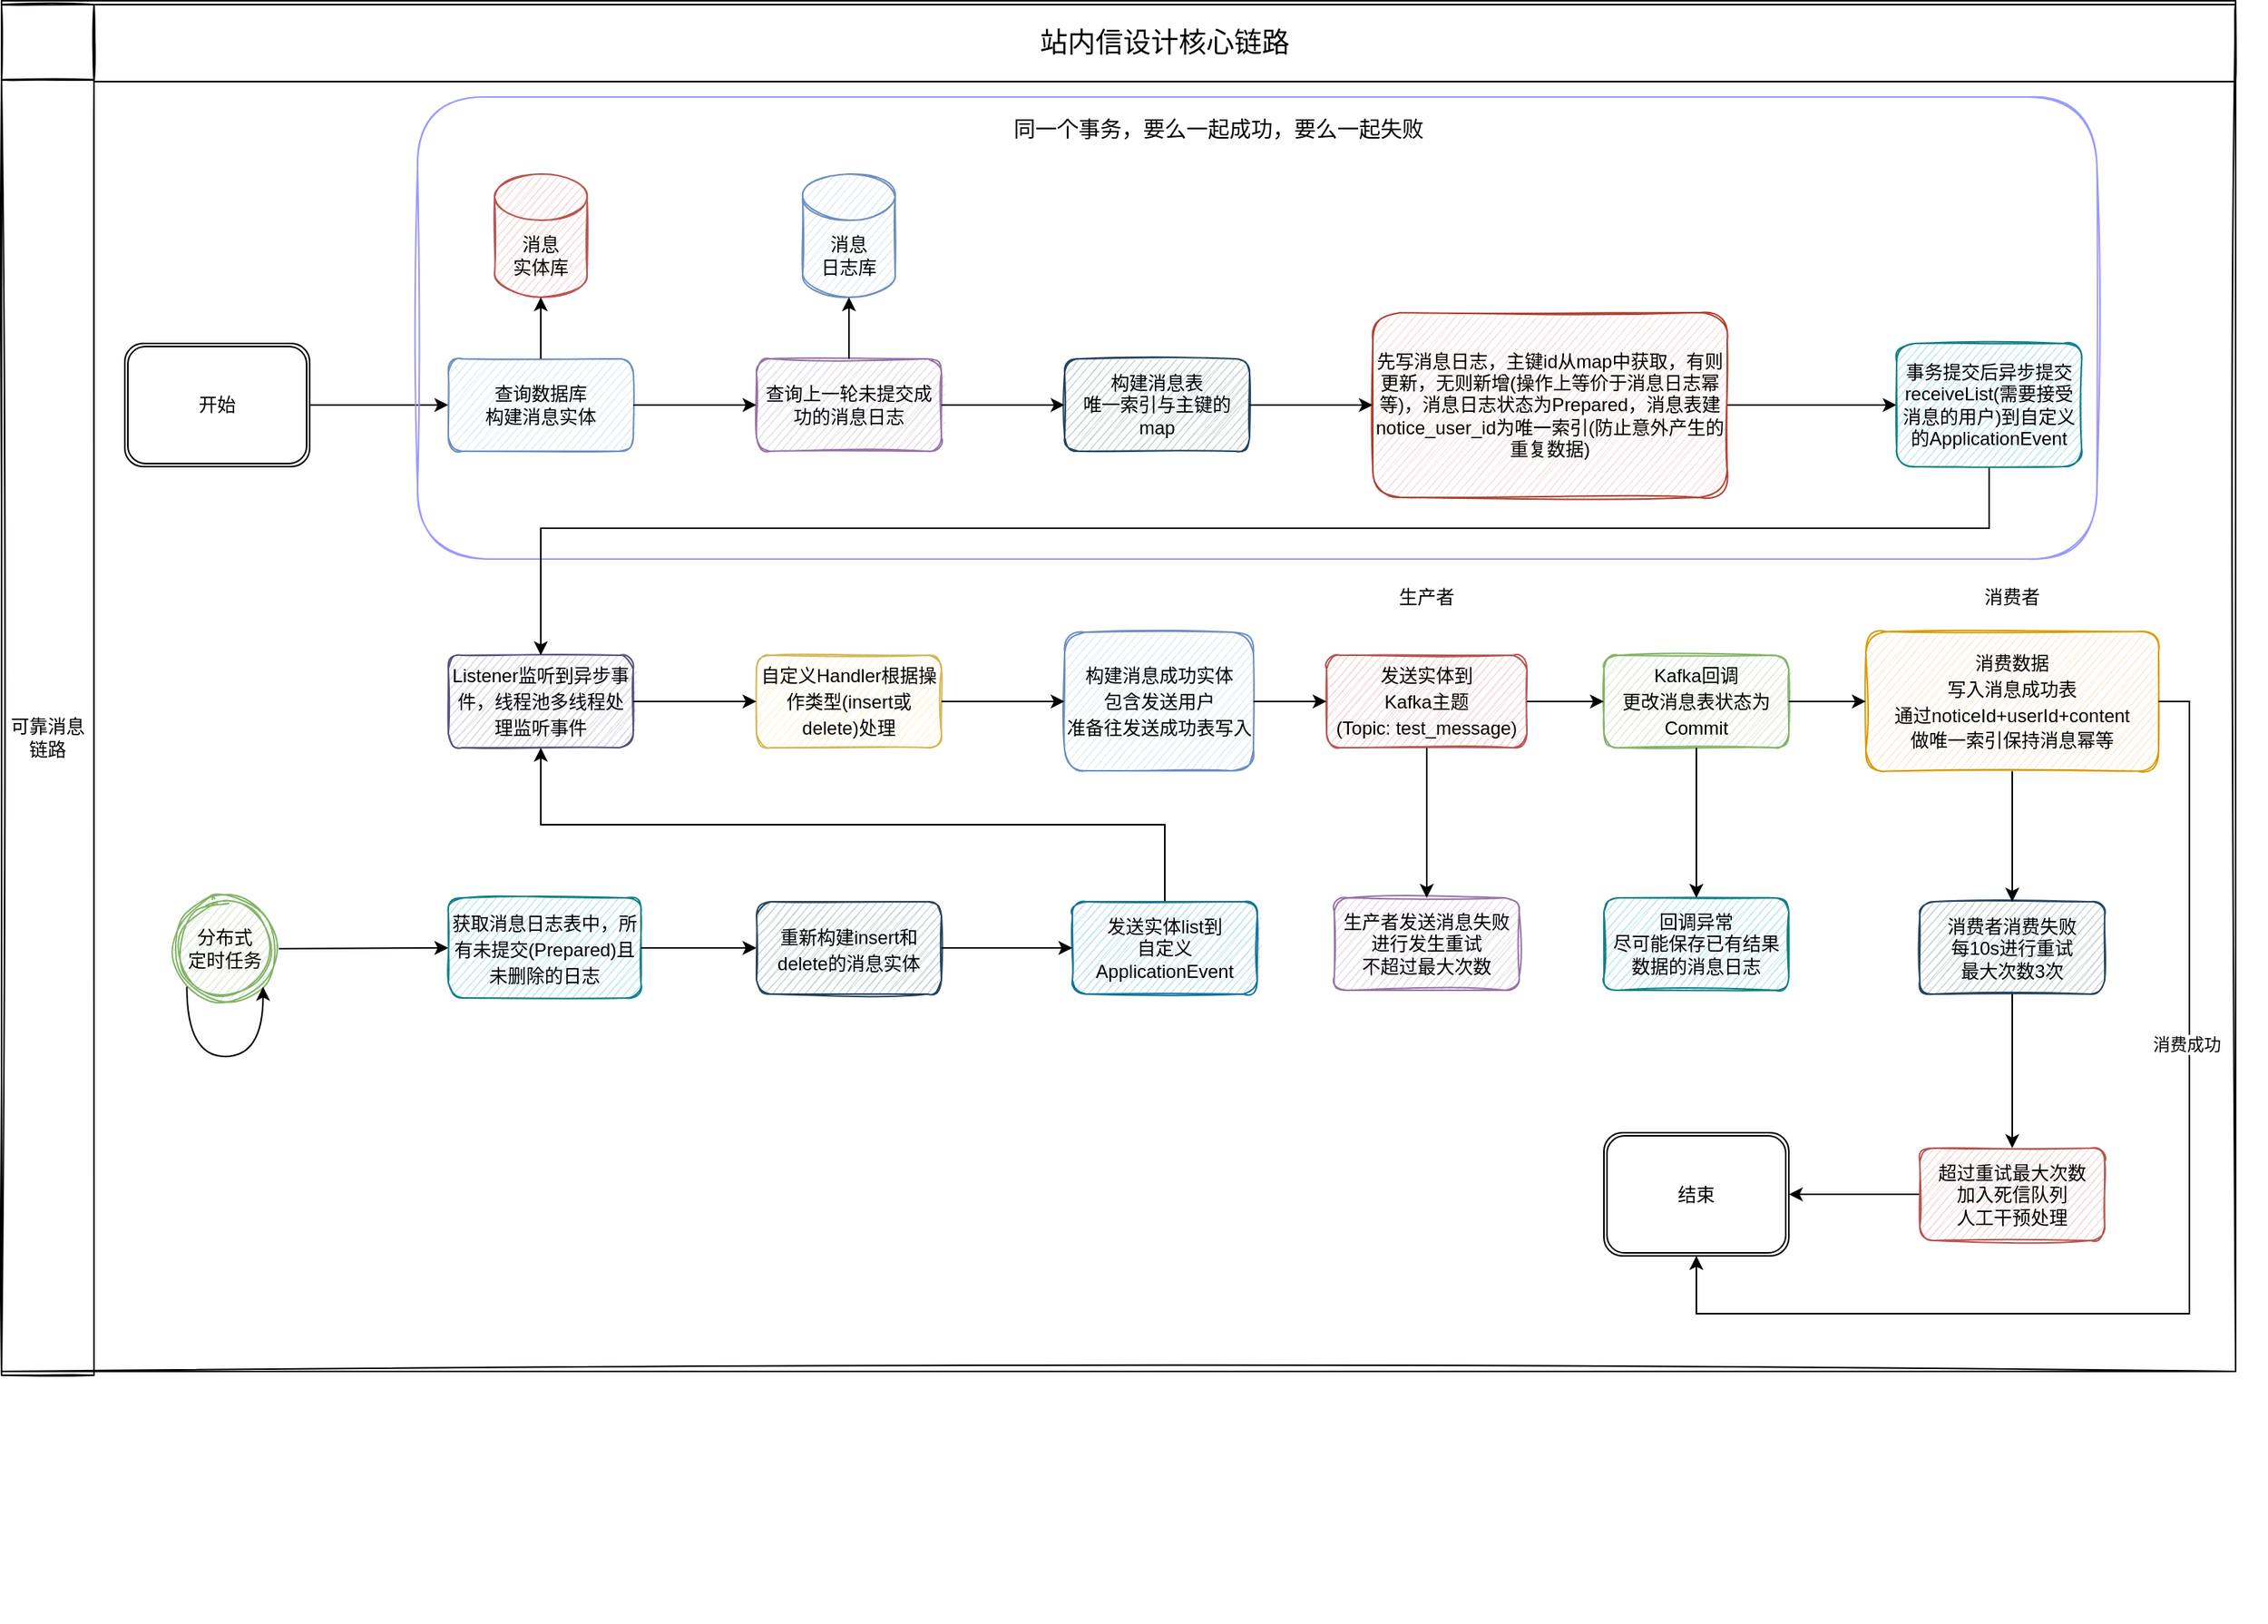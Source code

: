 <mxfile version="17.4.2" type="device"><diagram id="ABSNaxKzaRzd5Ltjo77D" name="Page-1"><mxGraphModel dx="2214" dy="1181" grid="0" gridSize="10" guides="1" tooltips="1" connect="1" arrows="1" fold="1" page="1" pageScale="1" pageWidth="2339" pageHeight="3300" math="0" shadow="0"><root><mxCell id="0"/><mxCell id="1" parent="0"/><mxCell id="_wUmAoF21KdujWCeW3QY-289" value="&lt;font style=&quot;font-size: 18px&quot;&gt;站内信设计核心链路&lt;/font&gt;" style="rounded=0;whiteSpace=wrap;html=1;shadow=0;glass=0;sketch=1;fontSize=12;fillColor=none;" parent="1" vertex="1"><mxGeometry x="130" y="90" width="1390" height="50" as="geometry"/></mxCell><mxCell id="ev5ybj4z0gQlP6Oi-6DU-37" value="" style="group" vertex="1" connectable="0" parent="1"><mxGeometry x="150" y="150" width="1390" height="990" as="geometry"/></mxCell><mxCell id="_wUmAoF21KdujWCeW3QY-201" value="开始" style="shape=ext;double=1;rounded=1;whiteSpace=wrap;html=1;" parent="ev5ybj4z0gQlP6Oi-6DU-37" vertex="1"><mxGeometry y="159.98" width="120" height="80" as="geometry"/></mxCell><mxCell id="_wUmAoF21KdujWCeW3QY-204" value="查询数据库&lt;br&gt;构建消息实体" style="rounded=1;whiteSpace=wrap;html=1;shadow=0;glass=0;sketch=1;fillColor=#dae8fc;strokeColor=#6c8ebf;" parent="ev5ybj4z0gQlP6Oi-6DU-37" vertex="1"><mxGeometry x="210" y="169.98" width="120" height="60" as="geometry"/></mxCell><mxCell id="_wUmAoF21KdujWCeW3QY-205" style="edgeStyle=orthogonalEdgeStyle;rounded=0;orthogonalLoop=1;jettySize=auto;html=1;exitX=1;exitY=0.5;exitDx=0;exitDy=0;entryX=0;entryY=0.5;entryDx=0;entryDy=0;" parent="ev5ybj4z0gQlP6Oi-6DU-37" source="_wUmAoF21KdujWCeW3QY-201" target="_wUmAoF21KdujWCeW3QY-204" edge="1"><mxGeometry relative="1" as="geometry"/></mxCell><mxCell id="_wUmAoF21KdujWCeW3QY-248" value="" style="rounded=1;whiteSpace=wrap;html=1;shadow=0;glass=0;sketch=1;fillColor=none;strokeColor=#9999FF;" parent="ev5ybj4z0gQlP6Oi-6DU-37" vertex="1"><mxGeometry x="190" width="1090" height="300" as="geometry"/></mxCell><mxCell id="_wUmAoF21KdujWCeW3QY-249" value="&lt;font style=&quot;font-size: 14px&quot;&gt;同一个事务，要么一起成功，要么一起失败&lt;/font&gt;" style="text;html=1;strokeColor=none;fillColor=none;align=center;verticalAlign=middle;whiteSpace=wrap;rounded=0;shadow=0;glass=0;sketch=1;" parent="ev5ybj4z0gQlP6Oi-6DU-37" vertex="1"><mxGeometry x="570" y="10" width="280" height="21" as="geometry"/></mxCell><mxCell id="_wUmAoF21KdujWCeW3QY-250" value="&lt;font style=&quot;font-size: 12px&quot;&gt;Listener监听到异步事件，线程池多线程处理监听事件&lt;/font&gt;" style="rounded=1;whiteSpace=wrap;html=1;shadow=0;glass=0;sketch=1;fontSize=14;fillColor=#d0cee2;strokeColor=#56517e;" parent="ev5ybj4z0gQlP6Oi-6DU-37" vertex="1"><mxGeometry x="210" y="362.48" width="120" height="60" as="geometry"/></mxCell><mxCell id="_wUmAoF21KdujWCeW3QY-252" value="&lt;font style=&quot;font-size: 12px&quot;&gt;自定义Handler根据操作类型(insert或delete)处理&lt;/font&gt;" style="rounded=1;whiteSpace=wrap;html=1;shadow=0;glass=0;sketch=1;fontSize=14;fillColor=#fff2cc;strokeColor=#d6b656;" parent="ev5ybj4z0gQlP6Oi-6DU-37" vertex="1"><mxGeometry x="410" y="362.48" width="120" height="60" as="geometry"/></mxCell><mxCell id="_wUmAoF21KdujWCeW3QY-253" style="edgeStyle=orthogonalEdgeStyle;rounded=0;orthogonalLoop=1;jettySize=auto;html=1;exitX=1;exitY=0.5;exitDx=0;exitDy=0;entryX=0;entryY=0.5;entryDx=0;entryDy=0;fontSize=14;" parent="ev5ybj4z0gQlP6Oi-6DU-37" source="_wUmAoF21KdujWCeW3QY-250" target="_wUmAoF21KdujWCeW3QY-252" edge="1"><mxGeometry relative="1" as="geometry"/></mxCell><mxCell id="_wUmAoF21KdujWCeW3QY-254" value="&lt;span style=&quot;font-size: 12px&quot;&gt;构建消息成功实体&lt;br&gt;包含发送用户&lt;br&gt;准备往发送成功表写入&lt;br&gt;&lt;/span&gt;" style="rounded=1;whiteSpace=wrap;html=1;shadow=0;glass=0;sketch=1;fontSize=14;fillColor=#dae8fc;strokeColor=#6c8ebf;" parent="ev5ybj4z0gQlP6Oi-6DU-37" vertex="1"><mxGeometry x="610" y="347.48" width="122.5" height="90" as="geometry"/></mxCell><mxCell id="_wUmAoF21KdujWCeW3QY-255" style="edgeStyle=orthogonalEdgeStyle;rounded=0;orthogonalLoop=1;jettySize=auto;html=1;exitX=1;exitY=0.5;exitDx=0;exitDy=0;entryX=0;entryY=0.5;entryDx=0;entryDy=0;fontSize=14;" parent="ev5ybj4z0gQlP6Oi-6DU-37" source="_wUmAoF21KdujWCeW3QY-252" target="_wUmAoF21KdujWCeW3QY-254" edge="1"><mxGeometry relative="1" as="geometry"/></mxCell><mxCell id="_wUmAoF21KdujWCeW3QY-256" value="&lt;font style=&quot;font-size: 12px&quot;&gt;发送实体到&lt;br&gt;Kafka主题&lt;br&gt;(Topic: test_message)&lt;/font&gt;" style="rounded=1;whiteSpace=wrap;html=1;shadow=0;glass=0;sketch=1;fontSize=14;fillColor=#f8cecc;strokeColor=#b85450;" parent="ev5ybj4z0gQlP6Oi-6DU-37" vertex="1"><mxGeometry x="780" y="362.48" width="130" height="60" as="geometry"/></mxCell><mxCell id="_wUmAoF21KdujWCeW3QY-257" style="edgeStyle=orthogonalEdgeStyle;rounded=0;orthogonalLoop=1;jettySize=auto;html=1;exitX=1;exitY=0.5;exitDx=0;exitDy=0;entryX=0;entryY=0.5;entryDx=0;entryDy=0;fontSize=14;" parent="ev5ybj4z0gQlP6Oi-6DU-37" source="_wUmAoF21KdujWCeW3QY-254" target="_wUmAoF21KdujWCeW3QY-256" edge="1"><mxGeometry relative="1" as="geometry"/></mxCell><mxCell id="_wUmAoF21KdujWCeW3QY-258" value="生产者" style="text;html=1;strokeColor=none;fillColor=none;align=center;verticalAlign=middle;whiteSpace=wrap;rounded=0;shadow=0;glass=0;sketch=1;" parent="ev5ybj4z0gQlP6Oi-6DU-37" vertex="1"><mxGeometry x="815" y="310" width="60" height="30" as="geometry"/></mxCell><mxCell id="_wUmAoF21KdujWCeW3QY-259" value="&lt;font style=&quot;font-size: 12px&quot;&gt;Kafka回调&lt;br&gt;更改消息表状态为Commit&lt;/font&gt;" style="rounded=1;whiteSpace=wrap;html=1;shadow=0;glass=0;sketch=1;fontSize=14;fillColor=#d5e8d4;strokeColor=#82b366;" parent="ev5ybj4z0gQlP6Oi-6DU-37" vertex="1"><mxGeometry x="960" y="362.48" width="120" height="60" as="geometry"/></mxCell><mxCell id="ev5ybj4z0gQlP6Oi-6DU-18" style="edgeStyle=orthogonalEdgeStyle;rounded=0;orthogonalLoop=1;jettySize=auto;html=1;exitX=1;exitY=0.5;exitDx=0;exitDy=0;entryX=0;entryY=0.5;entryDx=0;entryDy=0;" edge="1" parent="ev5ybj4z0gQlP6Oi-6DU-37" source="_wUmAoF21KdujWCeW3QY-256" target="_wUmAoF21KdujWCeW3QY-259"><mxGeometry relative="1" as="geometry"/></mxCell><mxCell id="_wUmAoF21KdujWCeW3QY-261" value="&lt;font style=&quot;font-size: 12px&quot;&gt;消费数据&lt;br&gt;写入消息成功表&lt;br&gt;通过noticeId+userId+content&lt;br&gt;做唯一索引保持消息幂等&lt;br&gt;&lt;/font&gt;" style="rounded=1;whiteSpace=wrap;html=1;shadow=0;glass=0;sketch=1;fontSize=14;fillColor=#ffe6cc;strokeColor=#d79b00;" parent="ev5ybj4z0gQlP6Oi-6DU-37" vertex="1"><mxGeometry x="1130" y="347.17" width="190" height="90.62" as="geometry"/></mxCell><mxCell id="ev5ybj4z0gQlP6Oi-6DU-20" style="edgeStyle=orthogonalEdgeStyle;rounded=0;orthogonalLoop=1;jettySize=auto;html=1;exitX=1;exitY=0.5;exitDx=0;exitDy=0;entryX=0;entryY=0.5;entryDx=0;entryDy=0;" edge="1" parent="ev5ybj4z0gQlP6Oi-6DU-37" source="_wUmAoF21KdujWCeW3QY-259" target="_wUmAoF21KdujWCeW3QY-261"><mxGeometry relative="1" as="geometry"/></mxCell><mxCell id="_wUmAoF21KdujWCeW3QY-263" value="结束" style="shape=ext;double=1;rounded=1;whiteSpace=wrap;html=1;" parent="ev5ybj4z0gQlP6Oi-6DU-37" vertex="1"><mxGeometry x="960" y="672.52" width="120" height="80" as="geometry"/></mxCell><mxCell id="ev5ybj4z0gQlP6Oi-6DU-35" style="edgeStyle=orthogonalEdgeStyle;rounded=0;orthogonalLoop=1;jettySize=auto;html=1;exitX=1;exitY=0.5;exitDx=0;exitDy=0;entryX=0.5;entryY=1;entryDx=0;entryDy=0;" edge="1" parent="ev5ybj4z0gQlP6Oi-6DU-37" source="_wUmAoF21KdujWCeW3QY-261" target="_wUmAoF21KdujWCeW3QY-263"><mxGeometry relative="1" as="geometry"><Array as="points"><mxPoint x="1340" y="393"/><mxPoint x="1340" y="790"/><mxPoint x="1020" y="790"/></Array></mxGeometry></mxCell><mxCell id="ev5ybj4z0gQlP6Oi-6DU-36" value="消费成功" style="edgeLabel;html=1;align=center;verticalAlign=middle;resizable=0;points=[];" vertex="1" connectable="0" parent="ev5ybj4z0gQlP6Oi-6DU-35"><mxGeometry x="-0.375" y="-2" relative="1" as="geometry"><mxPoint as="offset"/></mxGeometry></mxCell><mxCell id="_wUmAoF21KdujWCeW3QY-271" value="" style="group" parent="ev5ybj4z0gQlP6Oi-6DU-37" vertex="1" connectable="0"><mxGeometry x="30" y="518" width="70" height="105" as="geometry"/></mxCell><mxCell id="_wUmAoF21KdujWCeW3QY-266" value="分布式&lt;br&gt;定时任务" style="ellipse;shape=doubleEllipse;whiteSpace=wrap;html=1;aspect=fixed;rounded=0;shadow=0;glass=0;sketch=1;fillColor=#d5e8d4;strokeColor=#82b366;" parent="_wUmAoF21KdujWCeW3QY-271" vertex="1"><mxGeometry width="70" height="70" as="geometry"/></mxCell><mxCell id="_wUmAoF21KdujWCeW3QY-269" style="edgeStyle=orthogonalEdgeStyle;rounded=0;orthogonalLoop=1;jettySize=auto;html=1;exitX=0;exitY=1;exitDx=0;exitDy=0;entryX=1;entryY=1;entryDx=0;entryDy=0;fontSize=14;curved=1;" parent="_wUmAoF21KdujWCeW3QY-271" source="_wUmAoF21KdujWCeW3QY-266" target="_wUmAoF21KdujWCeW3QY-266" edge="1"><mxGeometry relative="1" as="geometry"><Array as="points"><mxPoint x="10" y="105"/><mxPoint x="60" y="105"/></Array></mxGeometry></mxCell><mxCell id="_wUmAoF21KdujWCeW3QY-272" value="&lt;font style=&quot;font-size: 12px&quot;&gt;获取消息日志表中，所有未提交(Prepared)且未删除的日志&lt;/font&gt;" style="rounded=1;whiteSpace=wrap;html=1;shadow=0;glass=0;sketch=1;fontSize=14;fillColor=#b0e3e6;strokeColor=#0e8088;" parent="ev5ybj4z0gQlP6Oi-6DU-37" vertex="1"><mxGeometry x="210" y="520" width="125" height="65" as="geometry"/></mxCell><mxCell id="_wUmAoF21KdujWCeW3QY-274" value="&lt;font style=&quot;font-size: 12px&quot;&gt;重新构建insert和delete的消息实体&lt;/font&gt;" style="rounded=1;whiteSpace=wrap;html=1;shadow=0;glass=0;sketch=1;fontSize=14;fillColor=#bac8d3;strokeColor=#23445d;" parent="ev5ybj4z0gQlP6Oi-6DU-37" vertex="1"><mxGeometry x="410" y="522.5" width="120" height="60" as="geometry"/></mxCell><mxCell id="_wUmAoF21KdujWCeW3QY-276" style="edgeStyle=none;rounded=0;orthogonalLoop=1;jettySize=auto;html=1;exitX=1;exitY=0.5;exitDx=0;exitDy=0;entryX=0;entryY=0.5;entryDx=0;entryDy=0;fontSize=12;" parent="ev5ybj4z0gQlP6Oi-6DU-37" source="_wUmAoF21KdujWCeW3QY-272" target="_wUmAoF21KdujWCeW3QY-274" edge="1"><mxGeometry relative="1" as="geometry"/></mxCell><mxCell id="ev5ybj4z0gQlP6Oi-6DU-27" style="edgeStyle=orthogonalEdgeStyle;rounded=0;orthogonalLoop=1;jettySize=auto;html=1;exitX=0.5;exitY=0;exitDx=0;exitDy=0;entryX=0.5;entryY=1;entryDx=0;entryDy=0;" edge="1" parent="ev5ybj4z0gQlP6Oi-6DU-37" source="_wUmAoF21KdujWCeW3QY-277" target="_wUmAoF21KdujWCeW3QY-250"><mxGeometry relative="1" as="geometry"/></mxCell><mxCell id="_wUmAoF21KdujWCeW3QY-277" value="发送实体list到&lt;br&gt;自定义ApplicationEvent" style="rounded=1;whiteSpace=wrap;html=1;shadow=0;glass=0;sketch=1;fontSize=12;fillColor=#b1ddf0;strokeColor=#10739e;" parent="ev5ybj4z0gQlP6Oi-6DU-37" vertex="1"><mxGeometry x="615" y="522.5" width="120" height="60" as="geometry"/></mxCell><mxCell id="_wUmAoF21KdujWCeW3QY-279" style="edgeStyle=orthogonalEdgeStyle;rounded=0;orthogonalLoop=1;jettySize=auto;html=1;exitX=1;exitY=0.5;exitDx=0;exitDy=0;entryX=0;entryY=0.5;entryDx=0;entryDy=0;fontSize=12;" parent="ev5ybj4z0gQlP6Oi-6DU-37" source="_wUmAoF21KdujWCeW3QY-274" target="_wUmAoF21KdujWCeW3QY-277" edge="1"><mxGeometry relative="1" as="geometry"/></mxCell><mxCell id="_wUmAoF21KdujWCeW3QY-280" value="消费者" style="text;html=1;strokeColor=none;fillColor=none;align=center;verticalAlign=middle;whiteSpace=wrap;rounded=0;shadow=0;glass=0;sketch=1;" parent="ev5ybj4z0gQlP6Oi-6DU-37" vertex="1"><mxGeometry x="1195" y="310" width="60" height="30" as="geometry"/></mxCell><mxCell id="ev5ybj4z0gQlP6Oi-6DU-1" value="消息&lt;br&gt;实体库" style="shape=cylinder3;whiteSpace=wrap;html=1;boundedLbl=1;backgroundOutline=1;size=15;rounded=0;shadow=0;glass=0;sketch=1;fillColor=#f8cecc;strokeColor=#b85450;" vertex="1" parent="ev5ybj4z0gQlP6Oi-6DU-37"><mxGeometry x="240" y="50" width="60" height="80" as="geometry"/></mxCell><mxCell id="ev5ybj4z0gQlP6Oi-6DU-2" style="edgeStyle=orthogonalEdgeStyle;rounded=0;orthogonalLoop=1;jettySize=auto;html=1;exitX=0.5;exitY=0;exitDx=0;exitDy=0;entryX=0.5;entryY=1;entryDx=0;entryDy=0;entryPerimeter=0;" edge="1" parent="ev5ybj4z0gQlP6Oi-6DU-37" source="_wUmAoF21KdujWCeW3QY-204" target="ev5ybj4z0gQlP6Oi-6DU-1"><mxGeometry relative="1" as="geometry"/></mxCell><mxCell id="ev5ybj4z0gQlP6Oi-6DU-3" value="查询上一轮未提交成功的消息日志" style="rounded=1;whiteSpace=wrap;html=1;shadow=0;glass=0;sketch=1;fillColor=#e1d5e7;strokeColor=#9673a6;" vertex="1" parent="ev5ybj4z0gQlP6Oi-6DU-37"><mxGeometry x="410" y="169.98" width="120" height="60" as="geometry"/></mxCell><mxCell id="ev5ybj4z0gQlP6Oi-6DU-9" style="edgeStyle=orthogonalEdgeStyle;rounded=0;orthogonalLoop=1;jettySize=auto;html=1;exitX=1;exitY=0.5;exitDx=0;exitDy=0;entryX=0;entryY=0.5;entryDx=0;entryDy=0;" edge="1" parent="ev5ybj4z0gQlP6Oi-6DU-37" source="_wUmAoF21KdujWCeW3QY-204" target="ev5ybj4z0gQlP6Oi-6DU-3"><mxGeometry relative="1" as="geometry"/></mxCell><mxCell id="ev5ybj4z0gQlP6Oi-6DU-4" value="消息&lt;br&gt;日志库" style="shape=cylinder3;whiteSpace=wrap;html=1;boundedLbl=1;backgroundOutline=1;size=15;rounded=0;shadow=0;glass=0;sketch=1;fillColor=#dae8fc;strokeColor=#6c8ebf;" vertex="1" parent="ev5ybj4z0gQlP6Oi-6DU-37"><mxGeometry x="440" y="50" width="60" height="80" as="geometry"/></mxCell><mxCell id="ev5ybj4z0gQlP6Oi-6DU-5" style="edgeStyle=orthogonalEdgeStyle;rounded=0;orthogonalLoop=1;jettySize=auto;html=1;exitX=0.5;exitY=0;exitDx=0;exitDy=0;entryX=0.5;entryY=1;entryDx=0;entryDy=0;entryPerimeter=0;" edge="1" parent="ev5ybj4z0gQlP6Oi-6DU-37" source="ev5ybj4z0gQlP6Oi-6DU-3" target="ev5ybj4z0gQlP6Oi-6DU-4"><mxGeometry relative="1" as="geometry"/></mxCell><mxCell id="ev5ybj4z0gQlP6Oi-6DU-6" value="构建消息表&lt;br&gt;唯一索引与主键的map" style="rounded=1;whiteSpace=wrap;html=1;shadow=0;glass=0;sketch=1;fillColor=#bac8d3;strokeColor=#23445d;" vertex="1" parent="ev5ybj4z0gQlP6Oi-6DU-37"><mxGeometry x="610" y="169.98" width="120" height="60" as="geometry"/></mxCell><mxCell id="ev5ybj4z0gQlP6Oi-6DU-7" style="edgeStyle=orthogonalEdgeStyle;rounded=0;orthogonalLoop=1;jettySize=auto;html=1;exitX=1;exitY=0.5;exitDx=0;exitDy=0;entryX=0;entryY=0.5;entryDx=0;entryDy=0;" edge="1" parent="ev5ybj4z0gQlP6Oi-6DU-37" source="ev5ybj4z0gQlP6Oi-6DU-3" target="ev5ybj4z0gQlP6Oi-6DU-6"><mxGeometry relative="1" as="geometry"/></mxCell><mxCell id="ev5ybj4z0gQlP6Oi-6DU-10" value="先写消息日志，主键id从map中获取，有则更新，无则新增(操作上等价于消息日志幂等)，消息日志状态为Prepared，消息表建notice_user_id为唯一索引(防止意外产生的重复数据)" style="rounded=1;whiteSpace=wrap;html=1;shadow=0;glass=0;sketch=1;fillColor=#fad9d5;strokeColor=#ae4132;" vertex="1" parent="ev5ybj4z0gQlP6Oi-6DU-37"><mxGeometry x="810" y="139.98" width="230" height="120" as="geometry"/></mxCell><mxCell id="ev5ybj4z0gQlP6Oi-6DU-13" style="edgeStyle=orthogonalEdgeStyle;rounded=0;orthogonalLoop=1;jettySize=auto;html=1;exitX=1;exitY=0.5;exitDx=0;exitDy=0;entryX=0;entryY=0.5;entryDx=0;entryDy=0;" edge="1" parent="ev5ybj4z0gQlP6Oi-6DU-37" source="ev5ybj4z0gQlP6Oi-6DU-6" target="ev5ybj4z0gQlP6Oi-6DU-10"><mxGeometry relative="1" as="geometry"/></mxCell><mxCell id="ev5ybj4z0gQlP6Oi-6DU-19" style="edgeStyle=orthogonalEdgeStyle;rounded=0;orthogonalLoop=1;jettySize=auto;html=1;exitX=0.5;exitY=1;exitDx=0;exitDy=0;entryX=0.5;entryY=0;entryDx=0;entryDy=0;" edge="1" parent="ev5ybj4z0gQlP6Oi-6DU-37" source="ev5ybj4z0gQlP6Oi-6DU-14" target="_wUmAoF21KdujWCeW3QY-250"><mxGeometry relative="1" as="geometry"><Array as="points"><mxPoint x="1210" y="280"/><mxPoint x="270" y="280"/></Array></mxGeometry></mxCell><mxCell id="ev5ybj4z0gQlP6Oi-6DU-14" value="事务提交后异步提交receiveList(需要接受消息的用户)到自定义的ApplicationEvent" style="rounded=1;whiteSpace=wrap;html=1;shadow=0;glass=0;sketch=1;fillColor=#b0e3e6;strokeColor=#0e8088;" vertex="1" parent="ev5ybj4z0gQlP6Oi-6DU-37"><mxGeometry x="1150" y="159.98" width="120" height="79.98" as="geometry"/></mxCell><mxCell id="ev5ybj4z0gQlP6Oi-6DU-21" value="消费者消费失败&lt;br&gt;每10s进行重试&lt;br&gt;最大次数3次" style="rounded=1;whiteSpace=wrap;html=1;fillColor=#bac8d3;strokeColor=#23445d;sketch=1;shadow=0;glass=0;" vertex="1" parent="ev5ybj4z0gQlP6Oi-6DU-37"><mxGeometry x="1165" y="522.5" width="120" height="60" as="geometry"/></mxCell><mxCell id="ev5ybj4z0gQlP6Oi-6DU-15" style="edgeStyle=orthogonalEdgeStyle;rounded=0;orthogonalLoop=1;jettySize=auto;html=1;exitX=1;exitY=0.5;exitDx=0;exitDy=0;entryX=0;entryY=0.5;entryDx=0;entryDy=0;" edge="1" parent="ev5ybj4z0gQlP6Oi-6DU-37" source="ev5ybj4z0gQlP6Oi-6DU-10" target="ev5ybj4z0gQlP6Oi-6DU-14"><mxGeometry relative="1" as="geometry"/></mxCell><mxCell id="ev5ybj4z0gQlP6Oi-6DU-23" value="回调异常&lt;br&gt;尽可能保存已有结果数据的消息日志" style="rounded=1;whiteSpace=wrap;html=1;shadow=0;glass=0;sketch=1;fillColor=#b0e3e6;strokeColor=#0e8088;" vertex="1" parent="ev5ybj4z0gQlP6Oi-6DU-37"><mxGeometry x="960" y="520" width="120" height="60" as="geometry"/></mxCell><mxCell id="ev5ybj4z0gQlP6Oi-6DU-25" value="生产者发送消息失败&lt;br&gt;进行发生重试&lt;br&gt;不超过最大次数" style="rounded=1;whiteSpace=wrap;html=1;shadow=0;glass=0;sketch=1;fillColor=#e1d5e7;strokeColor=#9673a6;" vertex="1" parent="ev5ybj4z0gQlP6Oi-6DU-37"><mxGeometry x="785" y="520" width="120" height="60" as="geometry"/></mxCell><mxCell id="ev5ybj4z0gQlP6Oi-6DU-33" style="edgeStyle=none;rounded=0;orthogonalLoop=1;jettySize=auto;html=1;exitX=0.5;exitY=1;exitDx=0;exitDy=0;entryX=0.5;entryY=0;entryDx=0;entryDy=0;" edge="1" parent="ev5ybj4z0gQlP6Oi-6DU-37" source="_wUmAoF21KdujWCeW3QY-261" target="ev5ybj4z0gQlP6Oi-6DU-21"><mxGeometry relative="1" as="geometry"/></mxCell><mxCell id="ev5ybj4z0gQlP6Oi-6DU-29" style="rounded=0;orthogonalLoop=1;jettySize=auto;html=1;exitX=1;exitY=0.5;exitDx=0;exitDy=0;entryX=0;entryY=0.5;entryDx=0;entryDy=0;" edge="1" parent="ev5ybj4z0gQlP6Oi-6DU-37" source="_wUmAoF21KdujWCeW3QY-266" target="_wUmAoF21KdujWCeW3QY-272"><mxGeometry relative="1" as="geometry"/></mxCell><mxCell id="ev5ybj4z0gQlP6Oi-6DU-34" style="edgeStyle=none;rounded=0;orthogonalLoop=1;jettySize=auto;html=1;exitX=0;exitY=0.5;exitDx=0;exitDy=0;entryX=1;entryY=0.5;entryDx=0;entryDy=0;" edge="1" parent="ev5ybj4z0gQlP6Oi-6DU-37" source="ev5ybj4z0gQlP6Oi-6DU-30" target="_wUmAoF21KdujWCeW3QY-263"><mxGeometry relative="1" as="geometry"/></mxCell><mxCell id="ev5ybj4z0gQlP6Oi-6DU-30" value="超过重试最大次数&lt;br&gt;加入死信队列&lt;br&gt;人工干预处理" style="rounded=1;whiteSpace=wrap;html=1;shadow=0;glass=0;sketch=1;fillColor=#f8cecc;strokeColor=#b85450;" vertex="1" parent="ev5ybj4z0gQlP6Oi-6DU-37"><mxGeometry x="1165" y="682.52" width="120" height="60" as="geometry"/></mxCell><mxCell id="ev5ybj4z0gQlP6Oi-6DU-24" style="edgeStyle=orthogonalEdgeStyle;rounded=0;orthogonalLoop=1;jettySize=auto;html=1;exitX=0.5;exitY=1;exitDx=0;exitDy=0;entryX=0.5;entryY=0;entryDx=0;entryDy=0;" edge="1" parent="ev5ybj4z0gQlP6Oi-6DU-37" source="_wUmAoF21KdujWCeW3QY-259" target="ev5ybj4z0gQlP6Oi-6DU-23"><mxGeometry relative="1" as="geometry"/></mxCell><mxCell id="ev5ybj4z0gQlP6Oi-6DU-26" style="edgeStyle=orthogonalEdgeStyle;rounded=0;orthogonalLoop=1;jettySize=auto;html=1;exitX=0.5;exitY=1;exitDx=0;exitDy=0;entryX=0.5;entryY=0;entryDx=0;entryDy=0;" edge="1" parent="ev5ybj4z0gQlP6Oi-6DU-37" source="_wUmAoF21KdujWCeW3QY-256" target="ev5ybj4z0gQlP6Oi-6DU-25"><mxGeometry relative="1" as="geometry"/></mxCell><mxCell id="ev5ybj4z0gQlP6Oi-6DU-32" style="edgeStyle=none;rounded=0;orthogonalLoop=1;jettySize=auto;html=1;exitX=0.5;exitY=1;exitDx=0;exitDy=0;entryX=0.5;entryY=0;entryDx=0;entryDy=0;" edge="1" parent="ev5ybj4z0gQlP6Oi-6DU-37" source="ev5ybj4z0gQlP6Oi-6DU-21" target="ev5ybj4z0gQlP6Oi-6DU-30"><mxGeometry relative="1" as="geometry"/></mxCell><mxCell id="_wUmAoF21KdujWCeW3QY-294" value="" style="group" parent="1" vertex="1" connectable="0"><mxGeometry x="70" y="90" width="1450" height="890" as="geometry"/></mxCell><mxCell id="_wUmAoF21KdujWCeW3QY-290" value="" style="group" parent="_wUmAoF21KdujWCeW3QY-294" vertex="1" connectable="0"><mxGeometry width="1450" height="890" as="geometry"/></mxCell><mxCell id="_wUmAoF21KdujWCeW3QY-287" value="&lt;br&gt;可靠消息链路" style="rounded=0;whiteSpace=wrap;html=1;shadow=0;glass=0;sketch=1;fontSize=12;fillColor=none;" parent="_wUmAoF21KdujWCeW3QY-290" vertex="1"><mxGeometry y="48.901" width="60" height="841.099" as="geometry"/></mxCell><mxCell id="_wUmAoF21KdujWCeW3QY-284" value="" style="rounded=0;whiteSpace=wrap;html=1;shadow=0;glass=0;sketch=1;fontSize=12;fillColor=none;" parent="_wUmAoF21KdujWCeW3QY-290" vertex="1"><mxGeometry y="-2.465" width="1450" height="890" as="geometry"/></mxCell><mxCell id="_wUmAoF21KdujWCeW3QY-293" value="" style="rounded=0;whiteSpace=wrap;html=1;shadow=0;glass=0;sketch=1;fontSize=18;fillColor=none;" parent="_wUmAoF21KdujWCeW3QY-294" vertex="1"><mxGeometry width="60" height="48.901" as="geometry"/></mxCell></root></mxGraphModel></diagram></mxfile>